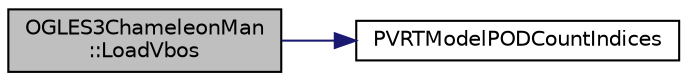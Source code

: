 digraph "OGLES3ChameleonMan::LoadVbos"
{
  edge [fontname="Helvetica",fontsize="10",labelfontname="Helvetica",labelfontsize="10"];
  node [fontname="Helvetica",fontsize="10",shape=record];
  rankdir="LR";
  Node1 [label="OGLES3ChameleonMan\l::LoadVbos",height=0.2,width=0.4,color="black", fillcolor="grey75", style="filled", fontcolor="black"];
  Node1 -> Node2 [color="midnightblue",fontsize="10",style="solid",fontname="Helvetica"];
  Node2 [label="PVRTModelPODCountIndices",height=0.2,width=0.4,color="black", fillcolor="white", style="filled",URL="$_p_v_r_t_model_p_o_d_8h.html#a30211d755b5779ba7f85269a248b9254"];
}

